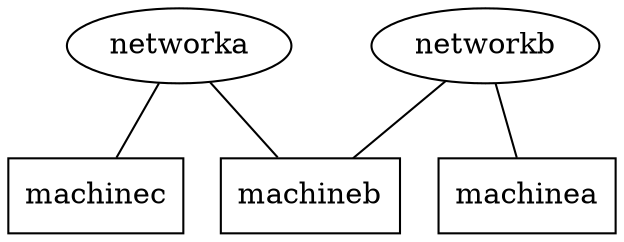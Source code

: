 strict graph  {
networka;
networkb;
machinea [shape=box];
machineb [shape=box];
machinec [shape=box];
networka -- machineb;
networka -- machinec;
networkb -- machinea;
networkb -- machineb;
}
